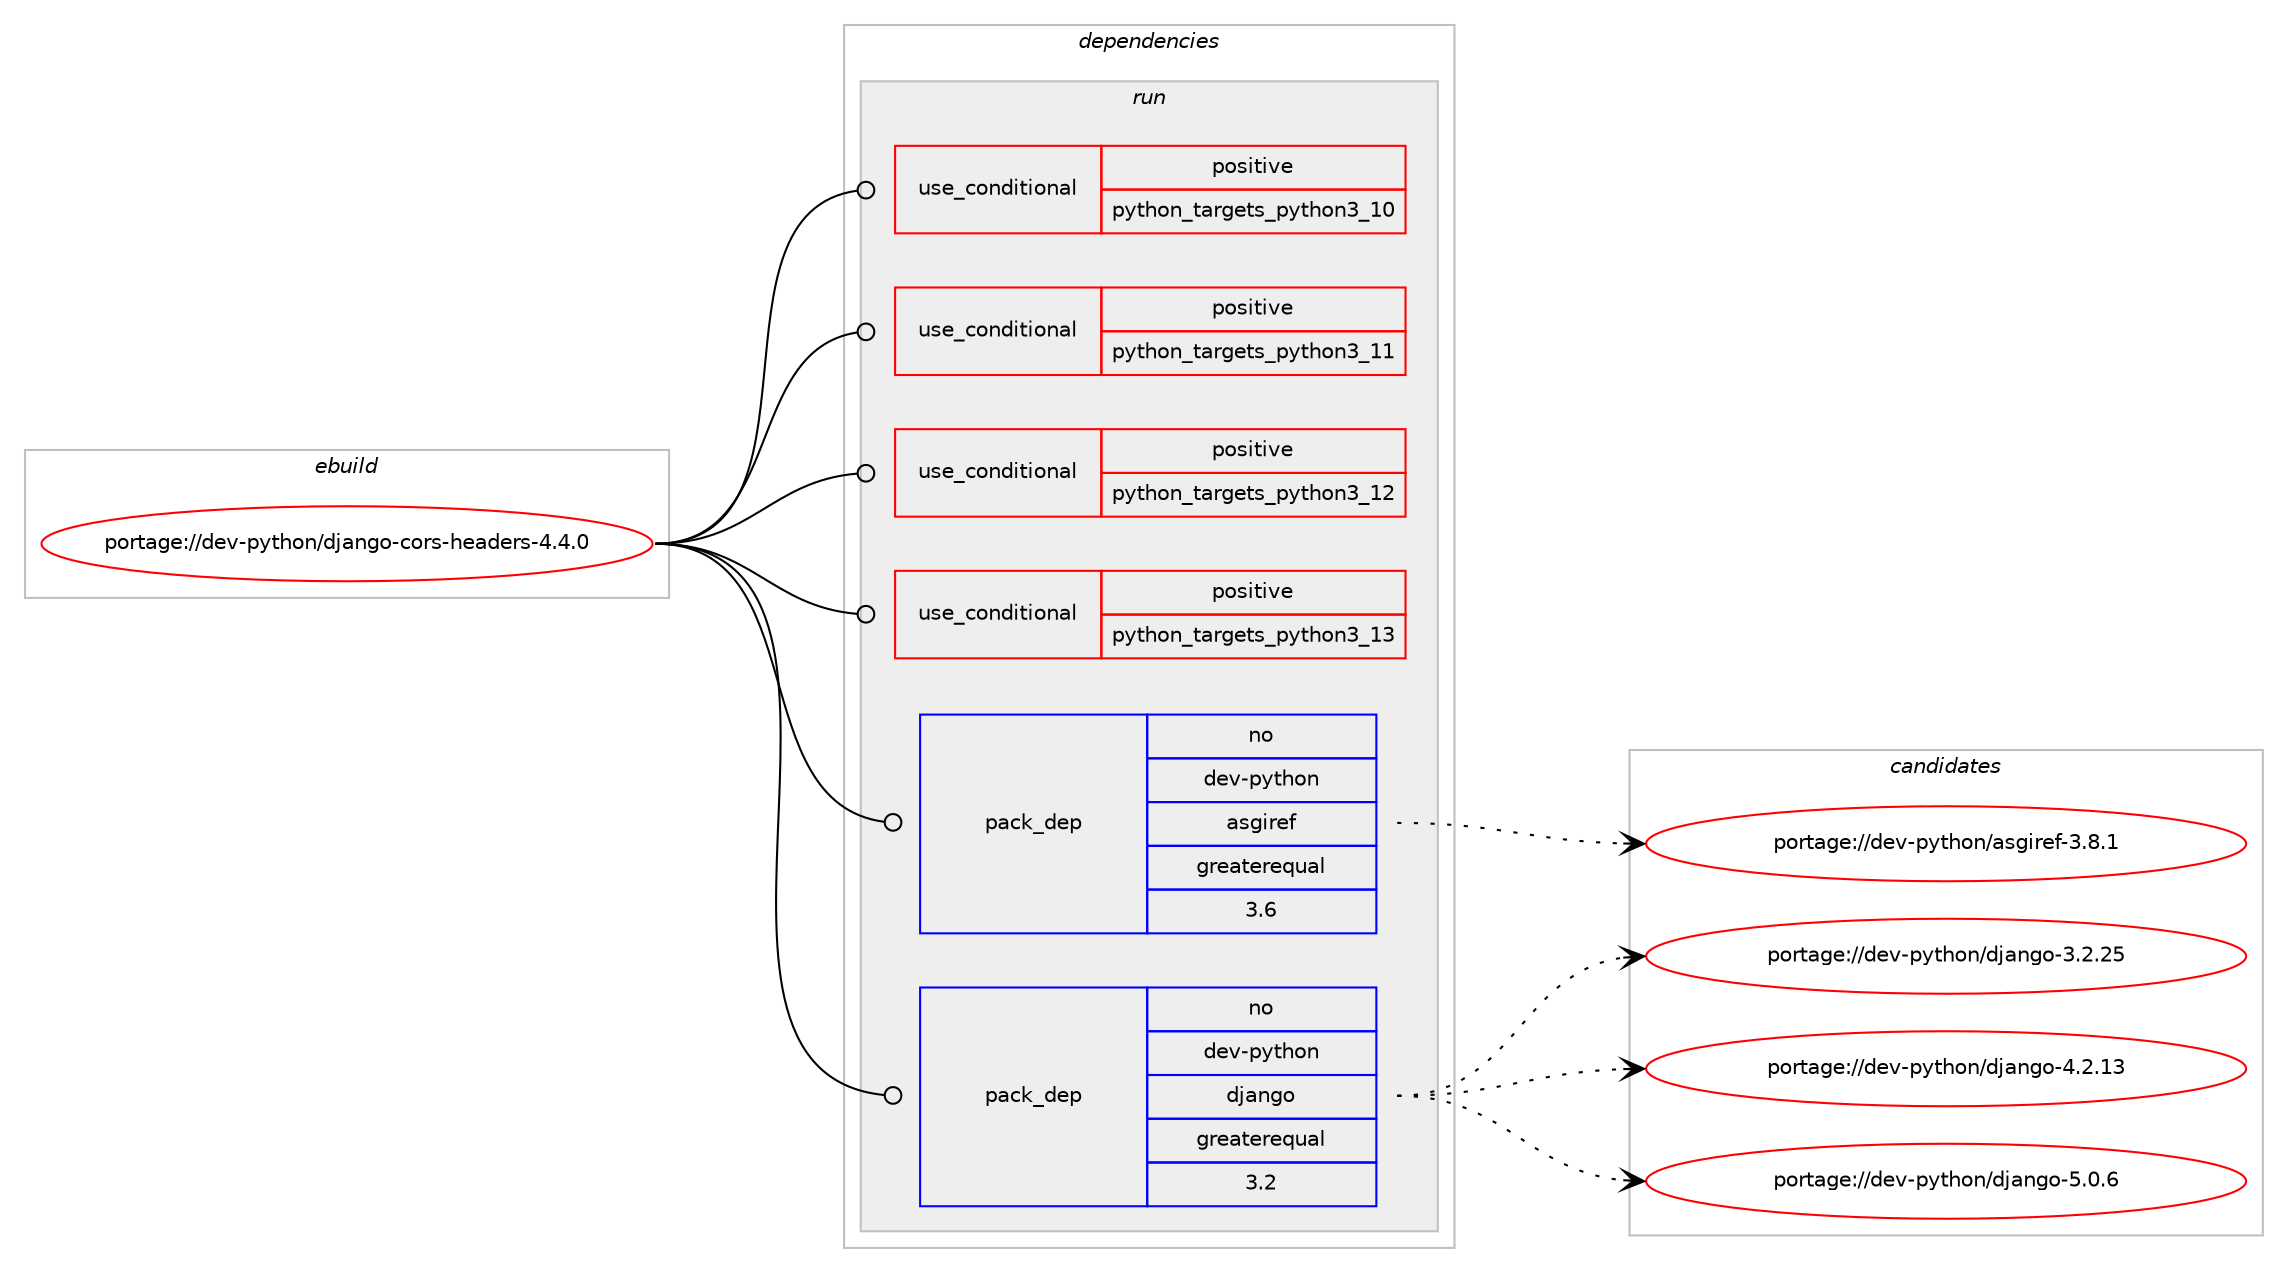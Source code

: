 digraph prolog {

# *************
# Graph options
# *************

newrank=true;
concentrate=true;
compound=true;
graph [rankdir=LR,fontname=Helvetica,fontsize=10,ranksep=1.5];#, ranksep=2.5, nodesep=0.2];
edge  [arrowhead=vee];
node  [fontname=Helvetica,fontsize=10];

# **********
# The ebuild
# **********

subgraph cluster_leftcol {
color=gray;
rank=same;
label=<<i>ebuild</i>>;
id [label="portage://dev-python/django-cors-headers-4.4.0", color=red, width=4, href="../dev-python/django-cors-headers-4.4.0.svg"];
}

# ****************
# The dependencies
# ****************

subgraph cluster_midcol {
color=gray;
label=<<i>dependencies</i>>;
subgraph cluster_compile {
fillcolor="#eeeeee";
style=filled;
label=<<i>compile</i>>;
}
subgraph cluster_compileandrun {
fillcolor="#eeeeee";
style=filled;
label=<<i>compile and run</i>>;
}
subgraph cluster_run {
fillcolor="#eeeeee";
style=filled;
label=<<i>run</i>>;
subgraph cond31388 {
dependency72876 [label=<<TABLE BORDER="0" CELLBORDER="1" CELLSPACING="0" CELLPADDING="4"><TR><TD ROWSPAN="3" CELLPADDING="10">use_conditional</TD></TR><TR><TD>positive</TD></TR><TR><TD>python_targets_python3_10</TD></TR></TABLE>>, shape=none, color=red];
# *** BEGIN UNKNOWN DEPENDENCY TYPE (TODO) ***
# dependency72876 -> package_dependency(portage://dev-python/django-cors-headers-4.4.0,run,no,dev-lang,python,none,[,,],[slot(3.10)],[])
# *** END UNKNOWN DEPENDENCY TYPE (TODO) ***

}
id:e -> dependency72876:w [weight=20,style="solid",arrowhead="odot"];
subgraph cond31389 {
dependency72877 [label=<<TABLE BORDER="0" CELLBORDER="1" CELLSPACING="0" CELLPADDING="4"><TR><TD ROWSPAN="3" CELLPADDING="10">use_conditional</TD></TR><TR><TD>positive</TD></TR><TR><TD>python_targets_python3_11</TD></TR></TABLE>>, shape=none, color=red];
# *** BEGIN UNKNOWN DEPENDENCY TYPE (TODO) ***
# dependency72877 -> package_dependency(portage://dev-python/django-cors-headers-4.4.0,run,no,dev-lang,python,none,[,,],[slot(3.11)],[])
# *** END UNKNOWN DEPENDENCY TYPE (TODO) ***

}
id:e -> dependency72877:w [weight=20,style="solid",arrowhead="odot"];
subgraph cond31390 {
dependency72878 [label=<<TABLE BORDER="0" CELLBORDER="1" CELLSPACING="0" CELLPADDING="4"><TR><TD ROWSPAN="3" CELLPADDING="10">use_conditional</TD></TR><TR><TD>positive</TD></TR><TR><TD>python_targets_python3_12</TD></TR></TABLE>>, shape=none, color=red];
# *** BEGIN UNKNOWN DEPENDENCY TYPE (TODO) ***
# dependency72878 -> package_dependency(portage://dev-python/django-cors-headers-4.4.0,run,no,dev-lang,python,none,[,,],[slot(3.12)],[])
# *** END UNKNOWN DEPENDENCY TYPE (TODO) ***

}
id:e -> dependency72878:w [weight=20,style="solid",arrowhead="odot"];
subgraph cond31391 {
dependency72879 [label=<<TABLE BORDER="0" CELLBORDER="1" CELLSPACING="0" CELLPADDING="4"><TR><TD ROWSPAN="3" CELLPADDING="10">use_conditional</TD></TR><TR><TD>positive</TD></TR><TR><TD>python_targets_python3_13</TD></TR></TABLE>>, shape=none, color=red];
# *** BEGIN UNKNOWN DEPENDENCY TYPE (TODO) ***
# dependency72879 -> package_dependency(portage://dev-python/django-cors-headers-4.4.0,run,no,dev-lang,python,none,[,,],[slot(3.13)],[])
# *** END UNKNOWN DEPENDENCY TYPE (TODO) ***

}
id:e -> dependency72879:w [weight=20,style="solid",arrowhead="odot"];
subgraph pack40276 {
dependency72880 [label=<<TABLE BORDER="0" CELLBORDER="1" CELLSPACING="0" CELLPADDING="4" WIDTH="220"><TR><TD ROWSPAN="6" CELLPADDING="30">pack_dep</TD></TR><TR><TD WIDTH="110">no</TD></TR><TR><TD>dev-python</TD></TR><TR><TD>asgiref</TD></TR><TR><TD>greaterequal</TD></TR><TR><TD>3.6</TD></TR></TABLE>>, shape=none, color=blue];
}
id:e -> dependency72880:w [weight=20,style="solid",arrowhead="odot"];
subgraph pack40277 {
dependency72881 [label=<<TABLE BORDER="0" CELLBORDER="1" CELLSPACING="0" CELLPADDING="4" WIDTH="220"><TR><TD ROWSPAN="6" CELLPADDING="30">pack_dep</TD></TR><TR><TD WIDTH="110">no</TD></TR><TR><TD>dev-python</TD></TR><TR><TD>django</TD></TR><TR><TD>greaterequal</TD></TR><TR><TD>3.2</TD></TR></TABLE>>, shape=none, color=blue];
}
id:e -> dependency72881:w [weight=20,style="solid",arrowhead="odot"];
}
}

# **************
# The candidates
# **************

subgraph cluster_choices {
rank=same;
color=gray;
label=<<i>candidates</i>>;

subgraph choice40276 {
color=black;
nodesep=1;
choice100101118451121211161041111104797115103105114101102455146564649 [label="portage://dev-python/asgiref-3.8.1", color=red, width=4,href="../dev-python/asgiref-3.8.1.svg"];
dependency72880:e -> choice100101118451121211161041111104797115103105114101102455146564649:w [style=dotted,weight="100"];
}
subgraph choice40277 {
color=black;
nodesep=1;
choice10010111845112121116104111110471001069711010311145514650465053 [label="portage://dev-python/django-3.2.25", color=red, width=4,href="../dev-python/django-3.2.25.svg"];
choice10010111845112121116104111110471001069711010311145524650464951 [label="portage://dev-python/django-4.2.13", color=red, width=4,href="../dev-python/django-4.2.13.svg"];
choice100101118451121211161041111104710010697110103111455346484654 [label="portage://dev-python/django-5.0.6", color=red, width=4,href="../dev-python/django-5.0.6.svg"];
dependency72881:e -> choice10010111845112121116104111110471001069711010311145514650465053:w [style=dotted,weight="100"];
dependency72881:e -> choice10010111845112121116104111110471001069711010311145524650464951:w [style=dotted,weight="100"];
dependency72881:e -> choice100101118451121211161041111104710010697110103111455346484654:w [style=dotted,weight="100"];
}
}

}
